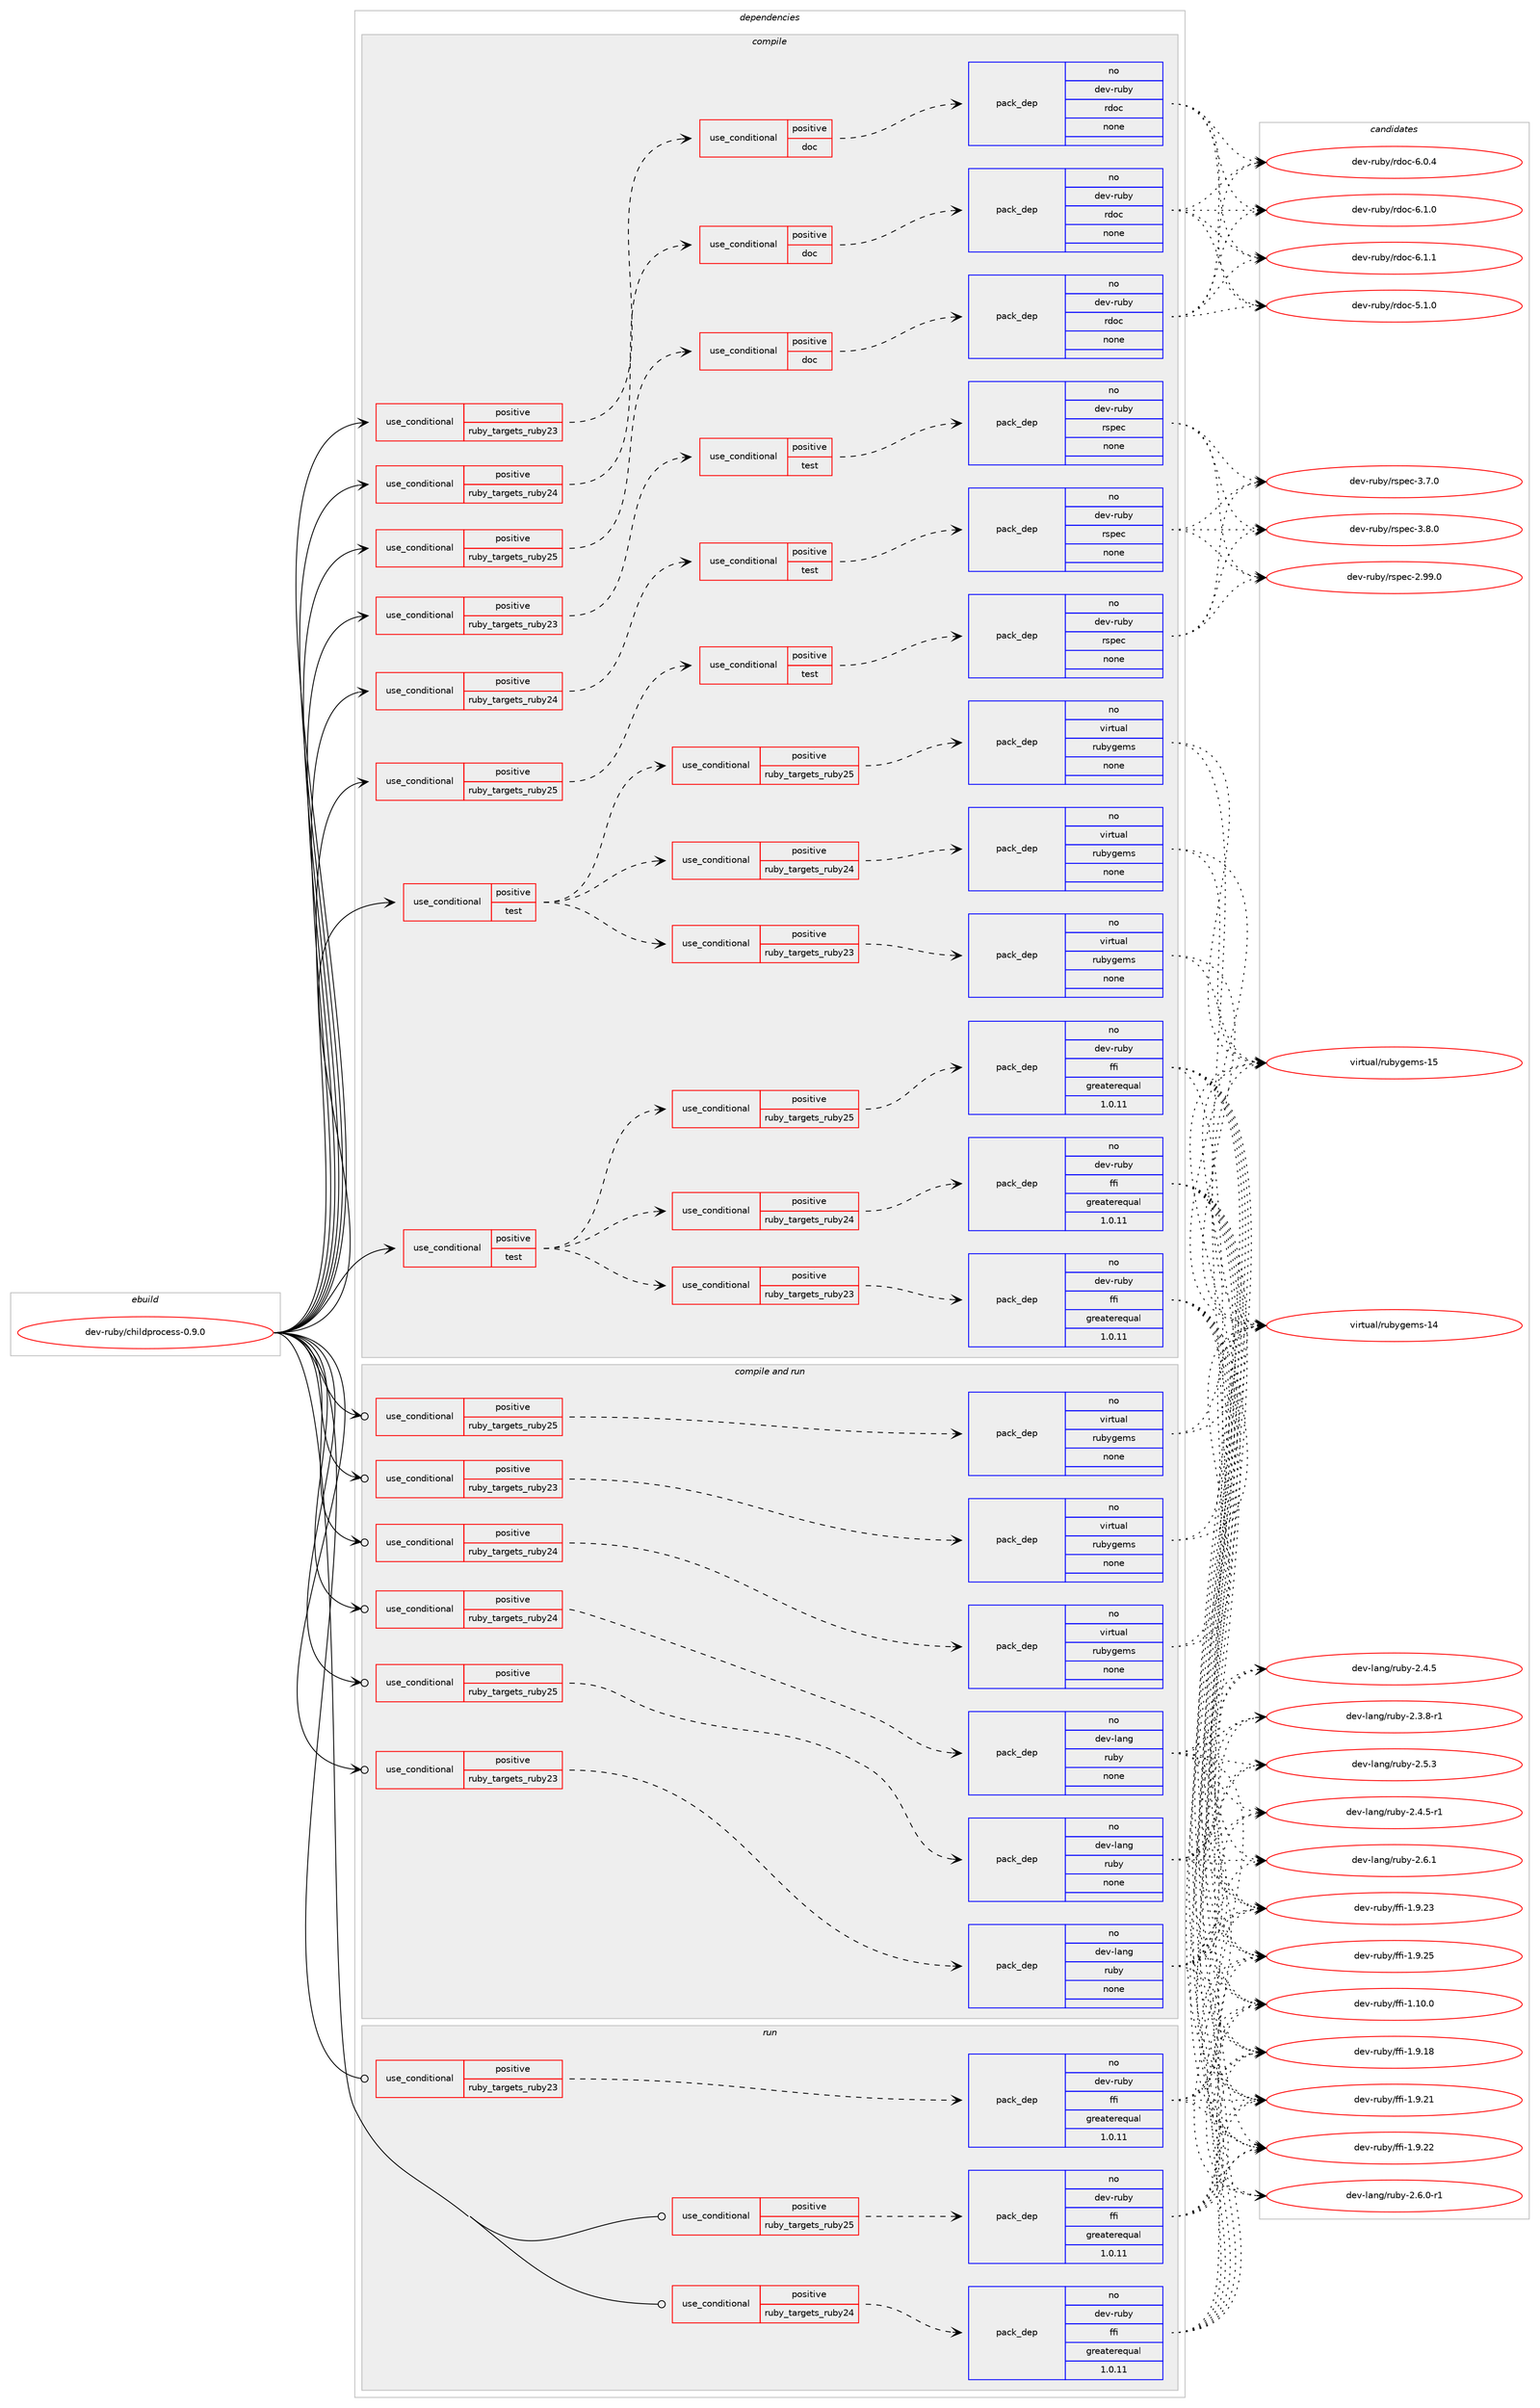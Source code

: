 digraph prolog {

# *************
# Graph options
# *************

newrank=true;
concentrate=true;
compound=true;
graph [rankdir=LR,fontname=Helvetica,fontsize=10,ranksep=1.5];#, ranksep=2.5, nodesep=0.2];
edge  [arrowhead=vee];
node  [fontname=Helvetica,fontsize=10];

# **********
# The ebuild
# **********

subgraph cluster_leftcol {
color=gray;
rank=same;
label=<<i>ebuild</i>>;
id [label="dev-ruby/childprocess-0.9.0", color=red, width=4, href="../dev-ruby/childprocess-0.9.0.svg"];
}

# ****************
# The dependencies
# ****************

subgraph cluster_midcol {
color=gray;
label=<<i>dependencies</i>>;
subgraph cluster_compile {
fillcolor="#eeeeee";
style=filled;
label=<<i>compile</i>>;
subgraph cond396165 {
dependency1486562 [label=<<TABLE BORDER="0" CELLBORDER="1" CELLSPACING="0" CELLPADDING="4"><TR><TD ROWSPAN="3" CELLPADDING="10">use_conditional</TD></TR><TR><TD>positive</TD></TR><TR><TD>ruby_targets_ruby23</TD></TR></TABLE>>, shape=none, color=red];
subgraph cond396166 {
dependency1486563 [label=<<TABLE BORDER="0" CELLBORDER="1" CELLSPACING="0" CELLPADDING="4"><TR><TD ROWSPAN="3" CELLPADDING="10">use_conditional</TD></TR><TR><TD>positive</TD></TR><TR><TD>doc</TD></TR></TABLE>>, shape=none, color=red];
subgraph pack1066953 {
dependency1486564 [label=<<TABLE BORDER="0" CELLBORDER="1" CELLSPACING="0" CELLPADDING="4" WIDTH="220"><TR><TD ROWSPAN="6" CELLPADDING="30">pack_dep</TD></TR><TR><TD WIDTH="110">no</TD></TR><TR><TD>dev-ruby</TD></TR><TR><TD>rdoc</TD></TR><TR><TD>none</TD></TR><TR><TD></TD></TR></TABLE>>, shape=none, color=blue];
}
dependency1486563:e -> dependency1486564:w [weight=20,style="dashed",arrowhead="vee"];
}
dependency1486562:e -> dependency1486563:w [weight=20,style="dashed",arrowhead="vee"];
}
id:e -> dependency1486562:w [weight=20,style="solid",arrowhead="vee"];
subgraph cond396167 {
dependency1486565 [label=<<TABLE BORDER="0" CELLBORDER="1" CELLSPACING="0" CELLPADDING="4"><TR><TD ROWSPAN="3" CELLPADDING="10">use_conditional</TD></TR><TR><TD>positive</TD></TR><TR><TD>ruby_targets_ruby23</TD></TR></TABLE>>, shape=none, color=red];
subgraph cond396168 {
dependency1486566 [label=<<TABLE BORDER="0" CELLBORDER="1" CELLSPACING="0" CELLPADDING="4"><TR><TD ROWSPAN="3" CELLPADDING="10">use_conditional</TD></TR><TR><TD>positive</TD></TR><TR><TD>test</TD></TR></TABLE>>, shape=none, color=red];
subgraph pack1066954 {
dependency1486567 [label=<<TABLE BORDER="0" CELLBORDER="1" CELLSPACING="0" CELLPADDING="4" WIDTH="220"><TR><TD ROWSPAN="6" CELLPADDING="30">pack_dep</TD></TR><TR><TD WIDTH="110">no</TD></TR><TR><TD>dev-ruby</TD></TR><TR><TD>rspec</TD></TR><TR><TD>none</TD></TR><TR><TD></TD></TR></TABLE>>, shape=none, color=blue];
}
dependency1486566:e -> dependency1486567:w [weight=20,style="dashed",arrowhead="vee"];
}
dependency1486565:e -> dependency1486566:w [weight=20,style="dashed",arrowhead="vee"];
}
id:e -> dependency1486565:w [weight=20,style="solid",arrowhead="vee"];
subgraph cond396169 {
dependency1486568 [label=<<TABLE BORDER="0" CELLBORDER="1" CELLSPACING="0" CELLPADDING="4"><TR><TD ROWSPAN="3" CELLPADDING="10">use_conditional</TD></TR><TR><TD>positive</TD></TR><TR><TD>ruby_targets_ruby24</TD></TR></TABLE>>, shape=none, color=red];
subgraph cond396170 {
dependency1486569 [label=<<TABLE BORDER="0" CELLBORDER="1" CELLSPACING="0" CELLPADDING="4"><TR><TD ROWSPAN="3" CELLPADDING="10">use_conditional</TD></TR><TR><TD>positive</TD></TR><TR><TD>doc</TD></TR></TABLE>>, shape=none, color=red];
subgraph pack1066955 {
dependency1486570 [label=<<TABLE BORDER="0" CELLBORDER="1" CELLSPACING="0" CELLPADDING="4" WIDTH="220"><TR><TD ROWSPAN="6" CELLPADDING="30">pack_dep</TD></TR><TR><TD WIDTH="110">no</TD></TR><TR><TD>dev-ruby</TD></TR><TR><TD>rdoc</TD></TR><TR><TD>none</TD></TR><TR><TD></TD></TR></TABLE>>, shape=none, color=blue];
}
dependency1486569:e -> dependency1486570:w [weight=20,style="dashed",arrowhead="vee"];
}
dependency1486568:e -> dependency1486569:w [weight=20,style="dashed",arrowhead="vee"];
}
id:e -> dependency1486568:w [weight=20,style="solid",arrowhead="vee"];
subgraph cond396171 {
dependency1486571 [label=<<TABLE BORDER="0" CELLBORDER="1" CELLSPACING="0" CELLPADDING="4"><TR><TD ROWSPAN="3" CELLPADDING="10">use_conditional</TD></TR><TR><TD>positive</TD></TR><TR><TD>ruby_targets_ruby24</TD></TR></TABLE>>, shape=none, color=red];
subgraph cond396172 {
dependency1486572 [label=<<TABLE BORDER="0" CELLBORDER="1" CELLSPACING="0" CELLPADDING="4"><TR><TD ROWSPAN="3" CELLPADDING="10">use_conditional</TD></TR><TR><TD>positive</TD></TR><TR><TD>test</TD></TR></TABLE>>, shape=none, color=red];
subgraph pack1066956 {
dependency1486573 [label=<<TABLE BORDER="0" CELLBORDER="1" CELLSPACING="0" CELLPADDING="4" WIDTH="220"><TR><TD ROWSPAN="6" CELLPADDING="30">pack_dep</TD></TR><TR><TD WIDTH="110">no</TD></TR><TR><TD>dev-ruby</TD></TR><TR><TD>rspec</TD></TR><TR><TD>none</TD></TR><TR><TD></TD></TR></TABLE>>, shape=none, color=blue];
}
dependency1486572:e -> dependency1486573:w [weight=20,style="dashed",arrowhead="vee"];
}
dependency1486571:e -> dependency1486572:w [weight=20,style="dashed",arrowhead="vee"];
}
id:e -> dependency1486571:w [weight=20,style="solid",arrowhead="vee"];
subgraph cond396173 {
dependency1486574 [label=<<TABLE BORDER="0" CELLBORDER="1" CELLSPACING="0" CELLPADDING="4"><TR><TD ROWSPAN="3" CELLPADDING="10">use_conditional</TD></TR><TR><TD>positive</TD></TR><TR><TD>ruby_targets_ruby25</TD></TR></TABLE>>, shape=none, color=red];
subgraph cond396174 {
dependency1486575 [label=<<TABLE BORDER="0" CELLBORDER="1" CELLSPACING="0" CELLPADDING="4"><TR><TD ROWSPAN="3" CELLPADDING="10">use_conditional</TD></TR><TR><TD>positive</TD></TR><TR><TD>doc</TD></TR></TABLE>>, shape=none, color=red];
subgraph pack1066957 {
dependency1486576 [label=<<TABLE BORDER="0" CELLBORDER="1" CELLSPACING="0" CELLPADDING="4" WIDTH="220"><TR><TD ROWSPAN="6" CELLPADDING="30">pack_dep</TD></TR><TR><TD WIDTH="110">no</TD></TR><TR><TD>dev-ruby</TD></TR><TR><TD>rdoc</TD></TR><TR><TD>none</TD></TR><TR><TD></TD></TR></TABLE>>, shape=none, color=blue];
}
dependency1486575:e -> dependency1486576:w [weight=20,style="dashed",arrowhead="vee"];
}
dependency1486574:e -> dependency1486575:w [weight=20,style="dashed",arrowhead="vee"];
}
id:e -> dependency1486574:w [weight=20,style="solid",arrowhead="vee"];
subgraph cond396175 {
dependency1486577 [label=<<TABLE BORDER="0" CELLBORDER="1" CELLSPACING="0" CELLPADDING="4"><TR><TD ROWSPAN="3" CELLPADDING="10">use_conditional</TD></TR><TR><TD>positive</TD></TR><TR><TD>ruby_targets_ruby25</TD></TR></TABLE>>, shape=none, color=red];
subgraph cond396176 {
dependency1486578 [label=<<TABLE BORDER="0" CELLBORDER="1" CELLSPACING="0" CELLPADDING="4"><TR><TD ROWSPAN="3" CELLPADDING="10">use_conditional</TD></TR><TR><TD>positive</TD></TR><TR><TD>test</TD></TR></TABLE>>, shape=none, color=red];
subgraph pack1066958 {
dependency1486579 [label=<<TABLE BORDER="0" CELLBORDER="1" CELLSPACING="0" CELLPADDING="4" WIDTH="220"><TR><TD ROWSPAN="6" CELLPADDING="30">pack_dep</TD></TR><TR><TD WIDTH="110">no</TD></TR><TR><TD>dev-ruby</TD></TR><TR><TD>rspec</TD></TR><TR><TD>none</TD></TR><TR><TD></TD></TR></TABLE>>, shape=none, color=blue];
}
dependency1486578:e -> dependency1486579:w [weight=20,style="dashed",arrowhead="vee"];
}
dependency1486577:e -> dependency1486578:w [weight=20,style="dashed",arrowhead="vee"];
}
id:e -> dependency1486577:w [weight=20,style="solid",arrowhead="vee"];
subgraph cond396177 {
dependency1486580 [label=<<TABLE BORDER="0" CELLBORDER="1" CELLSPACING="0" CELLPADDING="4"><TR><TD ROWSPAN="3" CELLPADDING="10">use_conditional</TD></TR><TR><TD>positive</TD></TR><TR><TD>test</TD></TR></TABLE>>, shape=none, color=red];
subgraph cond396178 {
dependency1486581 [label=<<TABLE BORDER="0" CELLBORDER="1" CELLSPACING="0" CELLPADDING="4"><TR><TD ROWSPAN="3" CELLPADDING="10">use_conditional</TD></TR><TR><TD>positive</TD></TR><TR><TD>ruby_targets_ruby23</TD></TR></TABLE>>, shape=none, color=red];
subgraph pack1066959 {
dependency1486582 [label=<<TABLE BORDER="0" CELLBORDER="1" CELLSPACING="0" CELLPADDING="4" WIDTH="220"><TR><TD ROWSPAN="6" CELLPADDING="30">pack_dep</TD></TR><TR><TD WIDTH="110">no</TD></TR><TR><TD>dev-ruby</TD></TR><TR><TD>ffi</TD></TR><TR><TD>greaterequal</TD></TR><TR><TD>1.0.11</TD></TR></TABLE>>, shape=none, color=blue];
}
dependency1486581:e -> dependency1486582:w [weight=20,style="dashed",arrowhead="vee"];
}
dependency1486580:e -> dependency1486581:w [weight=20,style="dashed",arrowhead="vee"];
subgraph cond396179 {
dependency1486583 [label=<<TABLE BORDER="0" CELLBORDER="1" CELLSPACING="0" CELLPADDING="4"><TR><TD ROWSPAN="3" CELLPADDING="10">use_conditional</TD></TR><TR><TD>positive</TD></TR><TR><TD>ruby_targets_ruby24</TD></TR></TABLE>>, shape=none, color=red];
subgraph pack1066960 {
dependency1486584 [label=<<TABLE BORDER="0" CELLBORDER="1" CELLSPACING="0" CELLPADDING="4" WIDTH="220"><TR><TD ROWSPAN="6" CELLPADDING="30">pack_dep</TD></TR><TR><TD WIDTH="110">no</TD></TR><TR><TD>dev-ruby</TD></TR><TR><TD>ffi</TD></TR><TR><TD>greaterequal</TD></TR><TR><TD>1.0.11</TD></TR></TABLE>>, shape=none, color=blue];
}
dependency1486583:e -> dependency1486584:w [weight=20,style="dashed",arrowhead="vee"];
}
dependency1486580:e -> dependency1486583:w [weight=20,style="dashed",arrowhead="vee"];
subgraph cond396180 {
dependency1486585 [label=<<TABLE BORDER="0" CELLBORDER="1" CELLSPACING="0" CELLPADDING="4"><TR><TD ROWSPAN="3" CELLPADDING="10">use_conditional</TD></TR><TR><TD>positive</TD></TR><TR><TD>ruby_targets_ruby25</TD></TR></TABLE>>, shape=none, color=red];
subgraph pack1066961 {
dependency1486586 [label=<<TABLE BORDER="0" CELLBORDER="1" CELLSPACING="0" CELLPADDING="4" WIDTH="220"><TR><TD ROWSPAN="6" CELLPADDING="30">pack_dep</TD></TR><TR><TD WIDTH="110">no</TD></TR><TR><TD>dev-ruby</TD></TR><TR><TD>ffi</TD></TR><TR><TD>greaterequal</TD></TR><TR><TD>1.0.11</TD></TR></TABLE>>, shape=none, color=blue];
}
dependency1486585:e -> dependency1486586:w [weight=20,style="dashed",arrowhead="vee"];
}
dependency1486580:e -> dependency1486585:w [weight=20,style="dashed",arrowhead="vee"];
}
id:e -> dependency1486580:w [weight=20,style="solid",arrowhead="vee"];
subgraph cond396181 {
dependency1486587 [label=<<TABLE BORDER="0" CELLBORDER="1" CELLSPACING="0" CELLPADDING="4"><TR><TD ROWSPAN="3" CELLPADDING="10">use_conditional</TD></TR><TR><TD>positive</TD></TR><TR><TD>test</TD></TR></TABLE>>, shape=none, color=red];
subgraph cond396182 {
dependency1486588 [label=<<TABLE BORDER="0" CELLBORDER="1" CELLSPACING="0" CELLPADDING="4"><TR><TD ROWSPAN="3" CELLPADDING="10">use_conditional</TD></TR><TR><TD>positive</TD></TR><TR><TD>ruby_targets_ruby23</TD></TR></TABLE>>, shape=none, color=red];
subgraph pack1066962 {
dependency1486589 [label=<<TABLE BORDER="0" CELLBORDER="1" CELLSPACING="0" CELLPADDING="4" WIDTH="220"><TR><TD ROWSPAN="6" CELLPADDING="30">pack_dep</TD></TR><TR><TD WIDTH="110">no</TD></TR><TR><TD>virtual</TD></TR><TR><TD>rubygems</TD></TR><TR><TD>none</TD></TR><TR><TD></TD></TR></TABLE>>, shape=none, color=blue];
}
dependency1486588:e -> dependency1486589:w [weight=20,style="dashed",arrowhead="vee"];
}
dependency1486587:e -> dependency1486588:w [weight=20,style="dashed",arrowhead="vee"];
subgraph cond396183 {
dependency1486590 [label=<<TABLE BORDER="0" CELLBORDER="1" CELLSPACING="0" CELLPADDING="4"><TR><TD ROWSPAN="3" CELLPADDING="10">use_conditional</TD></TR><TR><TD>positive</TD></TR><TR><TD>ruby_targets_ruby24</TD></TR></TABLE>>, shape=none, color=red];
subgraph pack1066963 {
dependency1486591 [label=<<TABLE BORDER="0" CELLBORDER="1" CELLSPACING="0" CELLPADDING="4" WIDTH="220"><TR><TD ROWSPAN="6" CELLPADDING="30">pack_dep</TD></TR><TR><TD WIDTH="110">no</TD></TR><TR><TD>virtual</TD></TR><TR><TD>rubygems</TD></TR><TR><TD>none</TD></TR><TR><TD></TD></TR></TABLE>>, shape=none, color=blue];
}
dependency1486590:e -> dependency1486591:w [weight=20,style="dashed",arrowhead="vee"];
}
dependency1486587:e -> dependency1486590:w [weight=20,style="dashed",arrowhead="vee"];
subgraph cond396184 {
dependency1486592 [label=<<TABLE BORDER="0" CELLBORDER="1" CELLSPACING="0" CELLPADDING="4"><TR><TD ROWSPAN="3" CELLPADDING="10">use_conditional</TD></TR><TR><TD>positive</TD></TR><TR><TD>ruby_targets_ruby25</TD></TR></TABLE>>, shape=none, color=red];
subgraph pack1066964 {
dependency1486593 [label=<<TABLE BORDER="0" CELLBORDER="1" CELLSPACING="0" CELLPADDING="4" WIDTH="220"><TR><TD ROWSPAN="6" CELLPADDING="30">pack_dep</TD></TR><TR><TD WIDTH="110">no</TD></TR><TR><TD>virtual</TD></TR><TR><TD>rubygems</TD></TR><TR><TD>none</TD></TR><TR><TD></TD></TR></TABLE>>, shape=none, color=blue];
}
dependency1486592:e -> dependency1486593:w [weight=20,style="dashed",arrowhead="vee"];
}
dependency1486587:e -> dependency1486592:w [weight=20,style="dashed",arrowhead="vee"];
}
id:e -> dependency1486587:w [weight=20,style="solid",arrowhead="vee"];
}
subgraph cluster_compileandrun {
fillcolor="#eeeeee";
style=filled;
label=<<i>compile and run</i>>;
subgraph cond396185 {
dependency1486594 [label=<<TABLE BORDER="0" CELLBORDER="1" CELLSPACING="0" CELLPADDING="4"><TR><TD ROWSPAN="3" CELLPADDING="10">use_conditional</TD></TR><TR><TD>positive</TD></TR><TR><TD>ruby_targets_ruby23</TD></TR></TABLE>>, shape=none, color=red];
subgraph pack1066965 {
dependency1486595 [label=<<TABLE BORDER="0" CELLBORDER="1" CELLSPACING="0" CELLPADDING="4" WIDTH="220"><TR><TD ROWSPAN="6" CELLPADDING="30">pack_dep</TD></TR><TR><TD WIDTH="110">no</TD></TR><TR><TD>dev-lang</TD></TR><TR><TD>ruby</TD></TR><TR><TD>none</TD></TR><TR><TD></TD></TR></TABLE>>, shape=none, color=blue];
}
dependency1486594:e -> dependency1486595:w [weight=20,style="dashed",arrowhead="vee"];
}
id:e -> dependency1486594:w [weight=20,style="solid",arrowhead="odotvee"];
subgraph cond396186 {
dependency1486596 [label=<<TABLE BORDER="0" CELLBORDER="1" CELLSPACING="0" CELLPADDING="4"><TR><TD ROWSPAN="3" CELLPADDING="10">use_conditional</TD></TR><TR><TD>positive</TD></TR><TR><TD>ruby_targets_ruby23</TD></TR></TABLE>>, shape=none, color=red];
subgraph pack1066966 {
dependency1486597 [label=<<TABLE BORDER="0" CELLBORDER="1" CELLSPACING="0" CELLPADDING="4" WIDTH="220"><TR><TD ROWSPAN="6" CELLPADDING="30">pack_dep</TD></TR><TR><TD WIDTH="110">no</TD></TR><TR><TD>virtual</TD></TR><TR><TD>rubygems</TD></TR><TR><TD>none</TD></TR><TR><TD></TD></TR></TABLE>>, shape=none, color=blue];
}
dependency1486596:e -> dependency1486597:w [weight=20,style="dashed",arrowhead="vee"];
}
id:e -> dependency1486596:w [weight=20,style="solid",arrowhead="odotvee"];
subgraph cond396187 {
dependency1486598 [label=<<TABLE BORDER="0" CELLBORDER="1" CELLSPACING="0" CELLPADDING="4"><TR><TD ROWSPAN="3" CELLPADDING="10">use_conditional</TD></TR><TR><TD>positive</TD></TR><TR><TD>ruby_targets_ruby24</TD></TR></TABLE>>, shape=none, color=red];
subgraph pack1066967 {
dependency1486599 [label=<<TABLE BORDER="0" CELLBORDER="1" CELLSPACING="0" CELLPADDING="4" WIDTH="220"><TR><TD ROWSPAN="6" CELLPADDING="30">pack_dep</TD></TR><TR><TD WIDTH="110">no</TD></TR><TR><TD>dev-lang</TD></TR><TR><TD>ruby</TD></TR><TR><TD>none</TD></TR><TR><TD></TD></TR></TABLE>>, shape=none, color=blue];
}
dependency1486598:e -> dependency1486599:w [weight=20,style="dashed",arrowhead="vee"];
}
id:e -> dependency1486598:w [weight=20,style="solid",arrowhead="odotvee"];
subgraph cond396188 {
dependency1486600 [label=<<TABLE BORDER="0" CELLBORDER="1" CELLSPACING="0" CELLPADDING="4"><TR><TD ROWSPAN="3" CELLPADDING="10">use_conditional</TD></TR><TR><TD>positive</TD></TR><TR><TD>ruby_targets_ruby24</TD></TR></TABLE>>, shape=none, color=red];
subgraph pack1066968 {
dependency1486601 [label=<<TABLE BORDER="0" CELLBORDER="1" CELLSPACING="0" CELLPADDING="4" WIDTH="220"><TR><TD ROWSPAN="6" CELLPADDING="30">pack_dep</TD></TR><TR><TD WIDTH="110">no</TD></TR><TR><TD>virtual</TD></TR><TR><TD>rubygems</TD></TR><TR><TD>none</TD></TR><TR><TD></TD></TR></TABLE>>, shape=none, color=blue];
}
dependency1486600:e -> dependency1486601:w [weight=20,style="dashed",arrowhead="vee"];
}
id:e -> dependency1486600:w [weight=20,style="solid",arrowhead="odotvee"];
subgraph cond396189 {
dependency1486602 [label=<<TABLE BORDER="0" CELLBORDER="1" CELLSPACING="0" CELLPADDING="4"><TR><TD ROWSPAN="3" CELLPADDING="10">use_conditional</TD></TR><TR><TD>positive</TD></TR><TR><TD>ruby_targets_ruby25</TD></TR></TABLE>>, shape=none, color=red];
subgraph pack1066969 {
dependency1486603 [label=<<TABLE BORDER="0" CELLBORDER="1" CELLSPACING="0" CELLPADDING="4" WIDTH="220"><TR><TD ROWSPAN="6" CELLPADDING="30">pack_dep</TD></TR><TR><TD WIDTH="110">no</TD></TR><TR><TD>dev-lang</TD></TR><TR><TD>ruby</TD></TR><TR><TD>none</TD></TR><TR><TD></TD></TR></TABLE>>, shape=none, color=blue];
}
dependency1486602:e -> dependency1486603:w [weight=20,style="dashed",arrowhead="vee"];
}
id:e -> dependency1486602:w [weight=20,style="solid",arrowhead="odotvee"];
subgraph cond396190 {
dependency1486604 [label=<<TABLE BORDER="0" CELLBORDER="1" CELLSPACING="0" CELLPADDING="4"><TR><TD ROWSPAN="3" CELLPADDING="10">use_conditional</TD></TR><TR><TD>positive</TD></TR><TR><TD>ruby_targets_ruby25</TD></TR></TABLE>>, shape=none, color=red];
subgraph pack1066970 {
dependency1486605 [label=<<TABLE BORDER="0" CELLBORDER="1" CELLSPACING="0" CELLPADDING="4" WIDTH="220"><TR><TD ROWSPAN="6" CELLPADDING="30">pack_dep</TD></TR><TR><TD WIDTH="110">no</TD></TR><TR><TD>virtual</TD></TR><TR><TD>rubygems</TD></TR><TR><TD>none</TD></TR><TR><TD></TD></TR></TABLE>>, shape=none, color=blue];
}
dependency1486604:e -> dependency1486605:w [weight=20,style="dashed",arrowhead="vee"];
}
id:e -> dependency1486604:w [weight=20,style="solid",arrowhead="odotvee"];
}
subgraph cluster_run {
fillcolor="#eeeeee";
style=filled;
label=<<i>run</i>>;
subgraph cond396191 {
dependency1486606 [label=<<TABLE BORDER="0" CELLBORDER="1" CELLSPACING="0" CELLPADDING="4"><TR><TD ROWSPAN="3" CELLPADDING="10">use_conditional</TD></TR><TR><TD>positive</TD></TR><TR><TD>ruby_targets_ruby23</TD></TR></TABLE>>, shape=none, color=red];
subgraph pack1066971 {
dependency1486607 [label=<<TABLE BORDER="0" CELLBORDER="1" CELLSPACING="0" CELLPADDING="4" WIDTH="220"><TR><TD ROWSPAN="6" CELLPADDING="30">pack_dep</TD></TR><TR><TD WIDTH="110">no</TD></TR><TR><TD>dev-ruby</TD></TR><TR><TD>ffi</TD></TR><TR><TD>greaterequal</TD></TR><TR><TD>1.0.11</TD></TR></TABLE>>, shape=none, color=blue];
}
dependency1486606:e -> dependency1486607:w [weight=20,style="dashed",arrowhead="vee"];
}
id:e -> dependency1486606:w [weight=20,style="solid",arrowhead="odot"];
subgraph cond396192 {
dependency1486608 [label=<<TABLE BORDER="0" CELLBORDER="1" CELLSPACING="0" CELLPADDING="4"><TR><TD ROWSPAN="3" CELLPADDING="10">use_conditional</TD></TR><TR><TD>positive</TD></TR><TR><TD>ruby_targets_ruby24</TD></TR></TABLE>>, shape=none, color=red];
subgraph pack1066972 {
dependency1486609 [label=<<TABLE BORDER="0" CELLBORDER="1" CELLSPACING="0" CELLPADDING="4" WIDTH="220"><TR><TD ROWSPAN="6" CELLPADDING="30">pack_dep</TD></TR><TR><TD WIDTH="110">no</TD></TR><TR><TD>dev-ruby</TD></TR><TR><TD>ffi</TD></TR><TR><TD>greaterequal</TD></TR><TR><TD>1.0.11</TD></TR></TABLE>>, shape=none, color=blue];
}
dependency1486608:e -> dependency1486609:w [weight=20,style="dashed",arrowhead="vee"];
}
id:e -> dependency1486608:w [weight=20,style="solid",arrowhead="odot"];
subgraph cond396193 {
dependency1486610 [label=<<TABLE BORDER="0" CELLBORDER="1" CELLSPACING="0" CELLPADDING="4"><TR><TD ROWSPAN="3" CELLPADDING="10">use_conditional</TD></TR><TR><TD>positive</TD></TR><TR><TD>ruby_targets_ruby25</TD></TR></TABLE>>, shape=none, color=red];
subgraph pack1066973 {
dependency1486611 [label=<<TABLE BORDER="0" CELLBORDER="1" CELLSPACING="0" CELLPADDING="4" WIDTH="220"><TR><TD ROWSPAN="6" CELLPADDING="30">pack_dep</TD></TR><TR><TD WIDTH="110">no</TD></TR><TR><TD>dev-ruby</TD></TR><TR><TD>ffi</TD></TR><TR><TD>greaterequal</TD></TR><TR><TD>1.0.11</TD></TR></TABLE>>, shape=none, color=blue];
}
dependency1486610:e -> dependency1486611:w [weight=20,style="dashed",arrowhead="vee"];
}
id:e -> dependency1486610:w [weight=20,style="solid",arrowhead="odot"];
}
}

# **************
# The candidates
# **************

subgraph cluster_choices {
rank=same;
color=gray;
label=<<i>candidates</i>>;

subgraph choice1066953 {
color=black;
nodesep=1;
choice10010111845114117981214711410011199455346494648 [label="dev-ruby/rdoc-5.1.0", color=red, width=4,href="../dev-ruby/rdoc-5.1.0.svg"];
choice10010111845114117981214711410011199455446484652 [label="dev-ruby/rdoc-6.0.4", color=red, width=4,href="../dev-ruby/rdoc-6.0.4.svg"];
choice10010111845114117981214711410011199455446494648 [label="dev-ruby/rdoc-6.1.0", color=red, width=4,href="../dev-ruby/rdoc-6.1.0.svg"];
choice10010111845114117981214711410011199455446494649 [label="dev-ruby/rdoc-6.1.1", color=red, width=4,href="../dev-ruby/rdoc-6.1.1.svg"];
dependency1486564:e -> choice10010111845114117981214711410011199455346494648:w [style=dotted,weight="100"];
dependency1486564:e -> choice10010111845114117981214711410011199455446484652:w [style=dotted,weight="100"];
dependency1486564:e -> choice10010111845114117981214711410011199455446494648:w [style=dotted,weight="100"];
dependency1486564:e -> choice10010111845114117981214711410011199455446494649:w [style=dotted,weight="100"];
}
subgraph choice1066954 {
color=black;
nodesep=1;
choice1001011184511411798121471141151121019945504657574648 [label="dev-ruby/rspec-2.99.0", color=red, width=4,href="../dev-ruby/rspec-2.99.0.svg"];
choice10010111845114117981214711411511210199455146554648 [label="dev-ruby/rspec-3.7.0", color=red, width=4,href="../dev-ruby/rspec-3.7.0.svg"];
choice10010111845114117981214711411511210199455146564648 [label="dev-ruby/rspec-3.8.0", color=red, width=4,href="../dev-ruby/rspec-3.8.0.svg"];
dependency1486567:e -> choice1001011184511411798121471141151121019945504657574648:w [style=dotted,weight="100"];
dependency1486567:e -> choice10010111845114117981214711411511210199455146554648:w [style=dotted,weight="100"];
dependency1486567:e -> choice10010111845114117981214711411511210199455146564648:w [style=dotted,weight="100"];
}
subgraph choice1066955 {
color=black;
nodesep=1;
choice10010111845114117981214711410011199455346494648 [label="dev-ruby/rdoc-5.1.0", color=red, width=4,href="../dev-ruby/rdoc-5.1.0.svg"];
choice10010111845114117981214711410011199455446484652 [label="dev-ruby/rdoc-6.0.4", color=red, width=4,href="../dev-ruby/rdoc-6.0.4.svg"];
choice10010111845114117981214711410011199455446494648 [label="dev-ruby/rdoc-6.1.0", color=red, width=4,href="../dev-ruby/rdoc-6.1.0.svg"];
choice10010111845114117981214711410011199455446494649 [label="dev-ruby/rdoc-6.1.1", color=red, width=4,href="../dev-ruby/rdoc-6.1.1.svg"];
dependency1486570:e -> choice10010111845114117981214711410011199455346494648:w [style=dotted,weight="100"];
dependency1486570:e -> choice10010111845114117981214711410011199455446484652:w [style=dotted,weight="100"];
dependency1486570:e -> choice10010111845114117981214711410011199455446494648:w [style=dotted,weight="100"];
dependency1486570:e -> choice10010111845114117981214711410011199455446494649:w [style=dotted,weight="100"];
}
subgraph choice1066956 {
color=black;
nodesep=1;
choice1001011184511411798121471141151121019945504657574648 [label="dev-ruby/rspec-2.99.0", color=red, width=4,href="../dev-ruby/rspec-2.99.0.svg"];
choice10010111845114117981214711411511210199455146554648 [label="dev-ruby/rspec-3.7.0", color=red, width=4,href="../dev-ruby/rspec-3.7.0.svg"];
choice10010111845114117981214711411511210199455146564648 [label="dev-ruby/rspec-3.8.0", color=red, width=4,href="../dev-ruby/rspec-3.8.0.svg"];
dependency1486573:e -> choice1001011184511411798121471141151121019945504657574648:w [style=dotted,weight="100"];
dependency1486573:e -> choice10010111845114117981214711411511210199455146554648:w [style=dotted,weight="100"];
dependency1486573:e -> choice10010111845114117981214711411511210199455146564648:w [style=dotted,weight="100"];
}
subgraph choice1066957 {
color=black;
nodesep=1;
choice10010111845114117981214711410011199455346494648 [label="dev-ruby/rdoc-5.1.0", color=red, width=4,href="../dev-ruby/rdoc-5.1.0.svg"];
choice10010111845114117981214711410011199455446484652 [label="dev-ruby/rdoc-6.0.4", color=red, width=4,href="../dev-ruby/rdoc-6.0.4.svg"];
choice10010111845114117981214711410011199455446494648 [label="dev-ruby/rdoc-6.1.0", color=red, width=4,href="../dev-ruby/rdoc-6.1.0.svg"];
choice10010111845114117981214711410011199455446494649 [label="dev-ruby/rdoc-6.1.1", color=red, width=4,href="../dev-ruby/rdoc-6.1.1.svg"];
dependency1486576:e -> choice10010111845114117981214711410011199455346494648:w [style=dotted,weight="100"];
dependency1486576:e -> choice10010111845114117981214711410011199455446484652:w [style=dotted,weight="100"];
dependency1486576:e -> choice10010111845114117981214711410011199455446494648:w [style=dotted,weight="100"];
dependency1486576:e -> choice10010111845114117981214711410011199455446494649:w [style=dotted,weight="100"];
}
subgraph choice1066958 {
color=black;
nodesep=1;
choice1001011184511411798121471141151121019945504657574648 [label="dev-ruby/rspec-2.99.0", color=red, width=4,href="../dev-ruby/rspec-2.99.0.svg"];
choice10010111845114117981214711411511210199455146554648 [label="dev-ruby/rspec-3.7.0", color=red, width=4,href="../dev-ruby/rspec-3.7.0.svg"];
choice10010111845114117981214711411511210199455146564648 [label="dev-ruby/rspec-3.8.0", color=red, width=4,href="../dev-ruby/rspec-3.8.0.svg"];
dependency1486579:e -> choice1001011184511411798121471141151121019945504657574648:w [style=dotted,weight="100"];
dependency1486579:e -> choice10010111845114117981214711411511210199455146554648:w [style=dotted,weight="100"];
dependency1486579:e -> choice10010111845114117981214711411511210199455146564648:w [style=dotted,weight="100"];
}
subgraph choice1066959 {
color=black;
nodesep=1;
choice10010111845114117981214710210210545494649484648 [label="dev-ruby/ffi-1.10.0", color=red, width=4,href="../dev-ruby/ffi-1.10.0.svg"];
choice10010111845114117981214710210210545494657464956 [label="dev-ruby/ffi-1.9.18", color=red, width=4,href="../dev-ruby/ffi-1.9.18.svg"];
choice10010111845114117981214710210210545494657465049 [label="dev-ruby/ffi-1.9.21", color=red, width=4,href="../dev-ruby/ffi-1.9.21.svg"];
choice10010111845114117981214710210210545494657465050 [label="dev-ruby/ffi-1.9.22", color=red, width=4,href="../dev-ruby/ffi-1.9.22.svg"];
choice10010111845114117981214710210210545494657465051 [label="dev-ruby/ffi-1.9.23", color=red, width=4,href="../dev-ruby/ffi-1.9.23.svg"];
choice10010111845114117981214710210210545494657465053 [label="dev-ruby/ffi-1.9.25", color=red, width=4,href="../dev-ruby/ffi-1.9.25.svg"];
dependency1486582:e -> choice10010111845114117981214710210210545494649484648:w [style=dotted,weight="100"];
dependency1486582:e -> choice10010111845114117981214710210210545494657464956:w [style=dotted,weight="100"];
dependency1486582:e -> choice10010111845114117981214710210210545494657465049:w [style=dotted,weight="100"];
dependency1486582:e -> choice10010111845114117981214710210210545494657465050:w [style=dotted,weight="100"];
dependency1486582:e -> choice10010111845114117981214710210210545494657465051:w [style=dotted,weight="100"];
dependency1486582:e -> choice10010111845114117981214710210210545494657465053:w [style=dotted,weight="100"];
}
subgraph choice1066960 {
color=black;
nodesep=1;
choice10010111845114117981214710210210545494649484648 [label="dev-ruby/ffi-1.10.0", color=red, width=4,href="../dev-ruby/ffi-1.10.0.svg"];
choice10010111845114117981214710210210545494657464956 [label="dev-ruby/ffi-1.9.18", color=red, width=4,href="../dev-ruby/ffi-1.9.18.svg"];
choice10010111845114117981214710210210545494657465049 [label="dev-ruby/ffi-1.9.21", color=red, width=4,href="../dev-ruby/ffi-1.9.21.svg"];
choice10010111845114117981214710210210545494657465050 [label="dev-ruby/ffi-1.9.22", color=red, width=4,href="../dev-ruby/ffi-1.9.22.svg"];
choice10010111845114117981214710210210545494657465051 [label="dev-ruby/ffi-1.9.23", color=red, width=4,href="../dev-ruby/ffi-1.9.23.svg"];
choice10010111845114117981214710210210545494657465053 [label="dev-ruby/ffi-1.9.25", color=red, width=4,href="../dev-ruby/ffi-1.9.25.svg"];
dependency1486584:e -> choice10010111845114117981214710210210545494649484648:w [style=dotted,weight="100"];
dependency1486584:e -> choice10010111845114117981214710210210545494657464956:w [style=dotted,weight="100"];
dependency1486584:e -> choice10010111845114117981214710210210545494657465049:w [style=dotted,weight="100"];
dependency1486584:e -> choice10010111845114117981214710210210545494657465050:w [style=dotted,weight="100"];
dependency1486584:e -> choice10010111845114117981214710210210545494657465051:w [style=dotted,weight="100"];
dependency1486584:e -> choice10010111845114117981214710210210545494657465053:w [style=dotted,weight="100"];
}
subgraph choice1066961 {
color=black;
nodesep=1;
choice10010111845114117981214710210210545494649484648 [label="dev-ruby/ffi-1.10.0", color=red, width=4,href="../dev-ruby/ffi-1.10.0.svg"];
choice10010111845114117981214710210210545494657464956 [label="dev-ruby/ffi-1.9.18", color=red, width=4,href="../dev-ruby/ffi-1.9.18.svg"];
choice10010111845114117981214710210210545494657465049 [label="dev-ruby/ffi-1.9.21", color=red, width=4,href="../dev-ruby/ffi-1.9.21.svg"];
choice10010111845114117981214710210210545494657465050 [label="dev-ruby/ffi-1.9.22", color=red, width=4,href="../dev-ruby/ffi-1.9.22.svg"];
choice10010111845114117981214710210210545494657465051 [label="dev-ruby/ffi-1.9.23", color=red, width=4,href="../dev-ruby/ffi-1.9.23.svg"];
choice10010111845114117981214710210210545494657465053 [label="dev-ruby/ffi-1.9.25", color=red, width=4,href="../dev-ruby/ffi-1.9.25.svg"];
dependency1486586:e -> choice10010111845114117981214710210210545494649484648:w [style=dotted,weight="100"];
dependency1486586:e -> choice10010111845114117981214710210210545494657464956:w [style=dotted,weight="100"];
dependency1486586:e -> choice10010111845114117981214710210210545494657465049:w [style=dotted,weight="100"];
dependency1486586:e -> choice10010111845114117981214710210210545494657465050:w [style=dotted,weight="100"];
dependency1486586:e -> choice10010111845114117981214710210210545494657465051:w [style=dotted,weight="100"];
dependency1486586:e -> choice10010111845114117981214710210210545494657465053:w [style=dotted,weight="100"];
}
subgraph choice1066962 {
color=black;
nodesep=1;
choice118105114116117971084711411798121103101109115454952 [label="virtual/rubygems-14", color=red, width=4,href="../virtual/rubygems-14.svg"];
choice118105114116117971084711411798121103101109115454953 [label="virtual/rubygems-15", color=red, width=4,href="../virtual/rubygems-15.svg"];
dependency1486589:e -> choice118105114116117971084711411798121103101109115454952:w [style=dotted,weight="100"];
dependency1486589:e -> choice118105114116117971084711411798121103101109115454953:w [style=dotted,weight="100"];
}
subgraph choice1066963 {
color=black;
nodesep=1;
choice118105114116117971084711411798121103101109115454952 [label="virtual/rubygems-14", color=red, width=4,href="../virtual/rubygems-14.svg"];
choice118105114116117971084711411798121103101109115454953 [label="virtual/rubygems-15", color=red, width=4,href="../virtual/rubygems-15.svg"];
dependency1486591:e -> choice118105114116117971084711411798121103101109115454952:w [style=dotted,weight="100"];
dependency1486591:e -> choice118105114116117971084711411798121103101109115454953:w [style=dotted,weight="100"];
}
subgraph choice1066964 {
color=black;
nodesep=1;
choice118105114116117971084711411798121103101109115454952 [label="virtual/rubygems-14", color=red, width=4,href="../virtual/rubygems-14.svg"];
choice118105114116117971084711411798121103101109115454953 [label="virtual/rubygems-15", color=red, width=4,href="../virtual/rubygems-15.svg"];
dependency1486593:e -> choice118105114116117971084711411798121103101109115454952:w [style=dotted,weight="100"];
dependency1486593:e -> choice118105114116117971084711411798121103101109115454953:w [style=dotted,weight="100"];
}
subgraph choice1066965 {
color=black;
nodesep=1;
choice100101118451089711010347114117981214550465146564511449 [label="dev-lang/ruby-2.3.8-r1", color=red, width=4,href="../dev-lang/ruby-2.3.8-r1.svg"];
choice10010111845108971101034711411798121455046524653 [label="dev-lang/ruby-2.4.5", color=red, width=4,href="../dev-lang/ruby-2.4.5.svg"];
choice100101118451089711010347114117981214550465246534511449 [label="dev-lang/ruby-2.4.5-r1", color=red, width=4,href="../dev-lang/ruby-2.4.5-r1.svg"];
choice10010111845108971101034711411798121455046534651 [label="dev-lang/ruby-2.5.3", color=red, width=4,href="../dev-lang/ruby-2.5.3.svg"];
choice100101118451089711010347114117981214550465446484511449 [label="dev-lang/ruby-2.6.0-r1", color=red, width=4,href="../dev-lang/ruby-2.6.0-r1.svg"];
choice10010111845108971101034711411798121455046544649 [label="dev-lang/ruby-2.6.1", color=red, width=4,href="../dev-lang/ruby-2.6.1.svg"];
dependency1486595:e -> choice100101118451089711010347114117981214550465146564511449:w [style=dotted,weight="100"];
dependency1486595:e -> choice10010111845108971101034711411798121455046524653:w [style=dotted,weight="100"];
dependency1486595:e -> choice100101118451089711010347114117981214550465246534511449:w [style=dotted,weight="100"];
dependency1486595:e -> choice10010111845108971101034711411798121455046534651:w [style=dotted,weight="100"];
dependency1486595:e -> choice100101118451089711010347114117981214550465446484511449:w [style=dotted,weight="100"];
dependency1486595:e -> choice10010111845108971101034711411798121455046544649:w [style=dotted,weight="100"];
}
subgraph choice1066966 {
color=black;
nodesep=1;
choice118105114116117971084711411798121103101109115454952 [label="virtual/rubygems-14", color=red, width=4,href="../virtual/rubygems-14.svg"];
choice118105114116117971084711411798121103101109115454953 [label="virtual/rubygems-15", color=red, width=4,href="../virtual/rubygems-15.svg"];
dependency1486597:e -> choice118105114116117971084711411798121103101109115454952:w [style=dotted,weight="100"];
dependency1486597:e -> choice118105114116117971084711411798121103101109115454953:w [style=dotted,weight="100"];
}
subgraph choice1066967 {
color=black;
nodesep=1;
choice100101118451089711010347114117981214550465146564511449 [label="dev-lang/ruby-2.3.8-r1", color=red, width=4,href="../dev-lang/ruby-2.3.8-r1.svg"];
choice10010111845108971101034711411798121455046524653 [label="dev-lang/ruby-2.4.5", color=red, width=4,href="../dev-lang/ruby-2.4.5.svg"];
choice100101118451089711010347114117981214550465246534511449 [label="dev-lang/ruby-2.4.5-r1", color=red, width=4,href="../dev-lang/ruby-2.4.5-r1.svg"];
choice10010111845108971101034711411798121455046534651 [label="dev-lang/ruby-2.5.3", color=red, width=4,href="../dev-lang/ruby-2.5.3.svg"];
choice100101118451089711010347114117981214550465446484511449 [label="dev-lang/ruby-2.6.0-r1", color=red, width=4,href="../dev-lang/ruby-2.6.0-r1.svg"];
choice10010111845108971101034711411798121455046544649 [label="dev-lang/ruby-2.6.1", color=red, width=4,href="../dev-lang/ruby-2.6.1.svg"];
dependency1486599:e -> choice100101118451089711010347114117981214550465146564511449:w [style=dotted,weight="100"];
dependency1486599:e -> choice10010111845108971101034711411798121455046524653:w [style=dotted,weight="100"];
dependency1486599:e -> choice100101118451089711010347114117981214550465246534511449:w [style=dotted,weight="100"];
dependency1486599:e -> choice10010111845108971101034711411798121455046534651:w [style=dotted,weight="100"];
dependency1486599:e -> choice100101118451089711010347114117981214550465446484511449:w [style=dotted,weight="100"];
dependency1486599:e -> choice10010111845108971101034711411798121455046544649:w [style=dotted,weight="100"];
}
subgraph choice1066968 {
color=black;
nodesep=1;
choice118105114116117971084711411798121103101109115454952 [label="virtual/rubygems-14", color=red, width=4,href="../virtual/rubygems-14.svg"];
choice118105114116117971084711411798121103101109115454953 [label="virtual/rubygems-15", color=red, width=4,href="../virtual/rubygems-15.svg"];
dependency1486601:e -> choice118105114116117971084711411798121103101109115454952:w [style=dotted,weight="100"];
dependency1486601:e -> choice118105114116117971084711411798121103101109115454953:w [style=dotted,weight="100"];
}
subgraph choice1066969 {
color=black;
nodesep=1;
choice100101118451089711010347114117981214550465146564511449 [label="dev-lang/ruby-2.3.8-r1", color=red, width=4,href="../dev-lang/ruby-2.3.8-r1.svg"];
choice10010111845108971101034711411798121455046524653 [label="dev-lang/ruby-2.4.5", color=red, width=4,href="../dev-lang/ruby-2.4.5.svg"];
choice100101118451089711010347114117981214550465246534511449 [label="dev-lang/ruby-2.4.5-r1", color=red, width=4,href="../dev-lang/ruby-2.4.5-r1.svg"];
choice10010111845108971101034711411798121455046534651 [label="dev-lang/ruby-2.5.3", color=red, width=4,href="../dev-lang/ruby-2.5.3.svg"];
choice100101118451089711010347114117981214550465446484511449 [label="dev-lang/ruby-2.6.0-r1", color=red, width=4,href="../dev-lang/ruby-2.6.0-r1.svg"];
choice10010111845108971101034711411798121455046544649 [label="dev-lang/ruby-2.6.1", color=red, width=4,href="../dev-lang/ruby-2.6.1.svg"];
dependency1486603:e -> choice100101118451089711010347114117981214550465146564511449:w [style=dotted,weight="100"];
dependency1486603:e -> choice10010111845108971101034711411798121455046524653:w [style=dotted,weight="100"];
dependency1486603:e -> choice100101118451089711010347114117981214550465246534511449:w [style=dotted,weight="100"];
dependency1486603:e -> choice10010111845108971101034711411798121455046534651:w [style=dotted,weight="100"];
dependency1486603:e -> choice100101118451089711010347114117981214550465446484511449:w [style=dotted,weight="100"];
dependency1486603:e -> choice10010111845108971101034711411798121455046544649:w [style=dotted,weight="100"];
}
subgraph choice1066970 {
color=black;
nodesep=1;
choice118105114116117971084711411798121103101109115454952 [label="virtual/rubygems-14", color=red, width=4,href="../virtual/rubygems-14.svg"];
choice118105114116117971084711411798121103101109115454953 [label="virtual/rubygems-15", color=red, width=4,href="../virtual/rubygems-15.svg"];
dependency1486605:e -> choice118105114116117971084711411798121103101109115454952:w [style=dotted,weight="100"];
dependency1486605:e -> choice118105114116117971084711411798121103101109115454953:w [style=dotted,weight="100"];
}
subgraph choice1066971 {
color=black;
nodesep=1;
choice10010111845114117981214710210210545494649484648 [label="dev-ruby/ffi-1.10.0", color=red, width=4,href="../dev-ruby/ffi-1.10.0.svg"];
choice10010111845114117981214710210210545494657464956 [label="dev-ruby/ffi-1.9.18", color=red, width=4,href="../dev-ruby/ffi-1.9.18.svg"];
choice10010111845114117981214710210210545494657465049 [label="dev-ruby/ffi-1.9.21", color=red, width=4,href="../dev-ruby/ffi-1.9.21.svg"];
choice10010111845114117981214710210210545494657465050 [label="dev-ruby/ffi-1.9.22", color=red, width=4,href="../dev-ruby/ffi-1.9.22.svg"];
choice10010111845114117981214710210210545494657465051 [label="dev-ruby/ffi-1.9.23", color=red, width=4,href="../dev-ruby/ffi-1.9.23.svg"];
choice10010111845114117981214710210210545494657465053 [label="dev-ruby/ffi-1.9.25", color=red, width=4,href="../dev-ruby/ffi-1.9.25.svg"];
dependency1486607:e -> choice10010111845114117981214710210210545494649484648:w [style=dotted,weight="100"];
dependency1486607:e -> choice10010111845114117981214710210210545494657464956:w [style=dotted,weight="100"];
dependency1486607:e -> choice10010111845114117981214710210210545494657465049:w [style=dotted,weight="100"];
dependency1486607:e -> choice10010111845114117981214710210210545494657465050:w [style=dotted,weight="100"];
dependency1486607:e -> choice10010111845114117981214710210210545494657465051:w [style=dotted,weight="100"];
dependency1486607:e -> choice10010111845114117981214710210210545494657465053:w [style=dotted,weight="100"];
}
subgraph choice1066972 {
color=black;
nodesep=1;
choice10010111845114117981214710210210545494649484648 [label="dev-ruby/ffi-1.10.0", color=red, width=4,href="../dev-ruby/ffi-1.10.0.svg"];
choice10010111845114117981214710210210545494657464956 [label="dev-ruby/ffi-1.9.18", color=red, width=4,href="../dev-ruby/ffi-1.9.18.svg"];
choice10010111845114117981214710210210545494657465049 [label="dev-ruby/ffi-1.9.21", color=red, width=4,href="../dev-ruby/ffi-1.9.21.svg"];
choice10010111845114117981214710210210545494657465050 [label="dev-ruby/ffi-1.9.22", color=red, width=4,href="../dev-ruby/ffi-1.9.22.svg"];
choice10010111845114117981214710210210545494657465051 [label="dev-ruby/ffi-1.9.23", color=red, width=4,href="../dev-ruby/ffi-1.9.23.svg"];
choice10010111845114117981214710210210545494657465053 [label="dev-ruby/ffi-1.9.25", color=red, width=4,href="../dev-ruby/ffi-1.9.25.svg"];
dependency1486609:e -> choice10010111845114117981214710210210545494649484648:w [style=dotted,weight="100"];
dependency1486609:e -> choice10010111845114117981214710210210545494657464956:w [style=dotted,weight="100"];
dependency1486609:e -> choice10010111845114117981214710210210545494657465049:w [style=dotted,weight="100"];
dependency1486609:e -> choice10010111845114117981214710210210545494657465050:w [style=dotted,weight="100"];
dependency1486609:e -> choice10010111845114117981214710210210545494657465051:w [style=dotted,weight="100"];
dependency1486609:e -> choice10010111845114117981214710210210545494657465053:w [style=dotted,weight="100"];
}
subgraph choice1066973 {
color=black;
nodesep=1;
choice10010111845114117981214710210210545494649484648 [label="dev-ruby/ffi-1.10.0", color=red, width=4,href="../dev-ruby/ffi-1.10.0.svg"];
choice10010111845114117981214710210210545494657464956 [label="dev-ruby/ffi-1.9.18", color=red, width=4,href="../dev-ruby/ffi-1.9.18.svg"];
choice10010111845114117981214710210210545494657465049 [label="dev-ruby/ffi-1.9.21", color=red, width=4,href="../dev-ruby/ffi-1.9.21.svg"];
choice10010111845114117981214710210210545494657465050 [label="dev-ruby/ffi-1.9.22", color=red, width=4,href="../dev-ruby/ffi-1.9.22.svg"];
choice10010111845114117981214710210210545494657465051 [label="dev-ruby/ffi-1.9.23", color=red, width=4,href="../dev-ruby/ffi-1.9.23.svg"];
choice10010111845114117981214710210210545494657465053 [label="dev-ruby/ffi-1.9.25", color=red, width=4,href="../dev-ruby/ffi-1.9.25.svg"];
dependency1486611:e -> choice10010111845114117981214710210210545494649484648:w [style=dotted,weight="100"];
dependency1486611:e -> choice10010111845114117981214710210210545494657464956:w [style=dotted,weight="100"];
dependency1486611:e -> choice10010111845114117981214710210210545494657465049:w [style=dotted,weight="100"];
dependency1486611:e -> choice10010111845114117981214710210210545494657465050:w [style=dotted,weight="100"];
dependency1486611:e -> choice10010111845114117981214710210210545494657465051:w [style=dotted,weight="100"];
dependency1486611:e -> choice10010111845114117981214710210210545494657465053:w [style=dotted,weight="100"];
}
}

}
